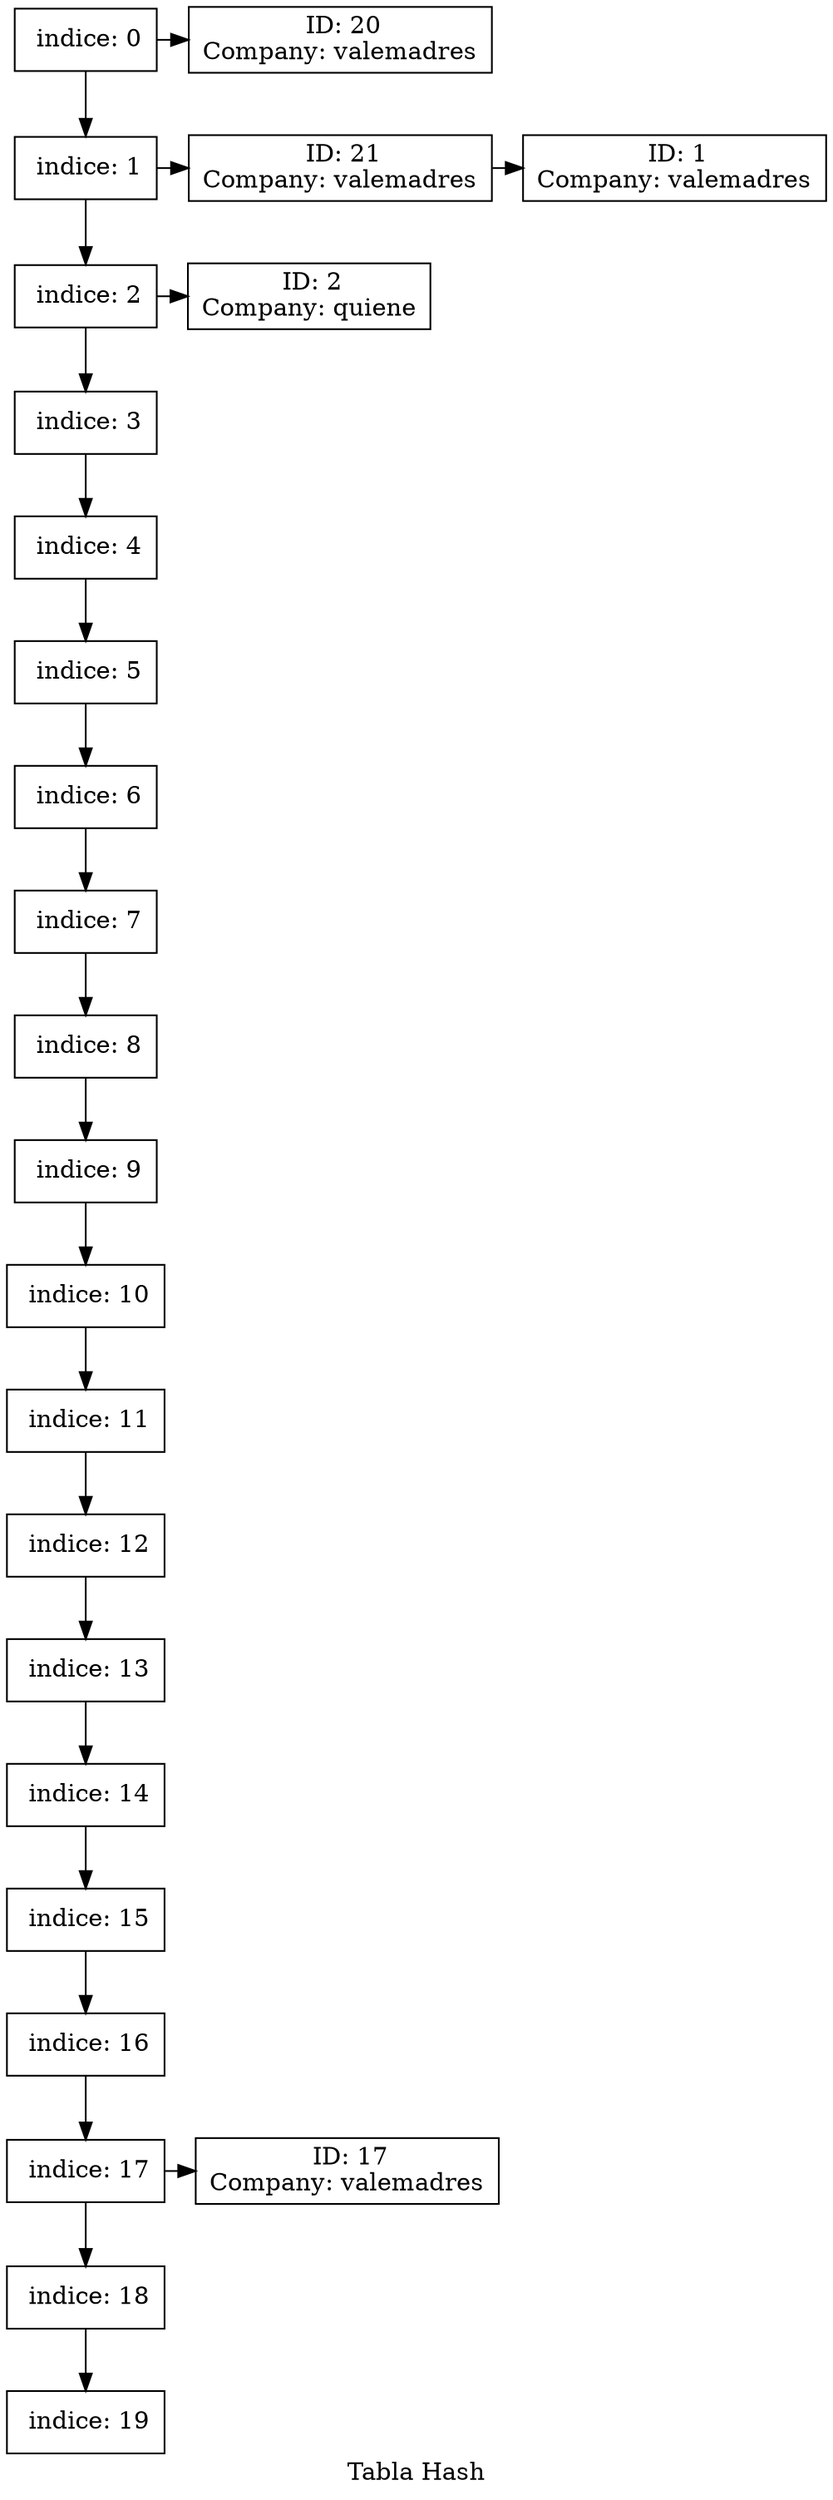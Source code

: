 digraph T { 
node[shape=box] 
label= "Tabla Hash" 
nodop0[label=" indice: 0"]
nodo20[label=" ID: 20
Company: valemadres"]
nodop1[label=" indice: 1"]
nodo21[label=" ID: 21
Company: valemadres"]
nodo1[label=" ID: 1
Company: valemadres"]
nodop2[label=" indice: 2"]
nodo2[label=" ID: 2
Company: quiene"]
nodop3[label=" indice: 3"]
nodop4[label=" indice: 4"]
nodop5[label=" indice: 5"]
nodop6[label=" indice: 6"]
nodop7[label=" indice: 7"]
nodop8[label=" indice: 8"]
nodop9[label=" indice: 9"]
nodop10[label=" indice: 10"]
nodop11[label=" indice: 11"]
nodop12[label=" indice: 12"]
nodop13[label=" indice: 13"]
nodop14[label=" indice: 14"]
nodop15[label=" indice: 15"]
nodop16[label=" indice: 16"]
nodop17[label=" indice: 17"]
nodo17[label=" ID: 17
Company: valemadres"]
nodop18[label=" indice: 18"]
nodop19[label=" indice: 19"]
nodop0 -> nodop1
{ rank=same nodop0 -> nodo20}
nodop1 -> nodop2
{ rank=same nodop1 -> nodo21}
{ rank=same nodo21 -> nodo1}
nodop2 -> nodop3
{ rank=same nodop2 -> nodo2}
nodop3 -> nodop4
nodop4 -> nodop5
nodop5 -> nodop6
nodop6 -> nodop7
nodop7 -> nodop8
nodop8 -> nodop9
nodop9 -> nodop10
nodop10 -> nodop11
nodop11 -> nodop12
nodop12 -> nodop13
nodop13 -> nodop14
nodop14 -> nodop15
nodop15 -> nodop16
nodop16 -> nodop17
nodop17 -> nodop18
{ rank=same nodop17 -> nodo17}
nodop18 -> nodop19
}
